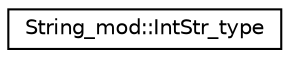 digraph "Graphical Class Hierarchy"
{
 // LATEX_PDF_SIZE
  edge [fontname="Helvetica",fontsize="10",labelfontname="Helvetica",labelfontsize="10"];
  node [fontname="Helvetica",fontsize="10",shape=record];
  rankdir="LR";
  Node0 [label="String_mod::IntStr_type",height=0.2,width=0.4,color="black", fillcolor="white", style="filled",URL="$structString__mod_1_1IntStr__type.html",tooltip="The IntStr_type class for converting integers to strings."];
}
